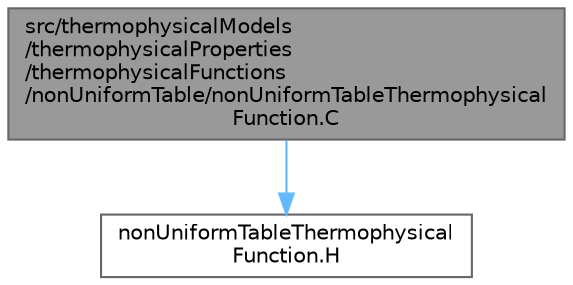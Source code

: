 digraph "src/thermophysicalModels/thermophysicalProperties/thermophysicalFunctions/nonUniformTable/nonUniformTableThermophysicalFunction.C"
{
 // LATEX_PDF_SIZE
  bgcolor="transparent";
  edge [fontname=Helvetica,fontsize=10,labelfontname=Helvetica,labelfontsize=10];
  node [fontname=Helvetica,fontsize=10,shape=box,height=0.2,width=0.4];
  Node1 [id="Node000001",label="src/thermophysicalModels\l/thermophysicalProperties\l/thermophysicalFunctions\l/nonUniformTable/nonUniformTableThermophysical\lFunction.C",height=0.2,width=0.4,color="gray40", fillcolor="grey60", style="filled", fontcolor="black",tooltip=" "];
  Node1 -> Node2 [id="edge1_Node000001_Node000002",color="steelblue1",style="solid",tooltip=" "];
  Node2 [id="Node000002",label="nonUniformTableThermophysical\lFunction.H",height=0.2,width=0.4,color="grey40", fillcolor="white", style="filled",URL="$nonUniformTableThermophysicalFunction_8H.html",tooltip=" "];
}

